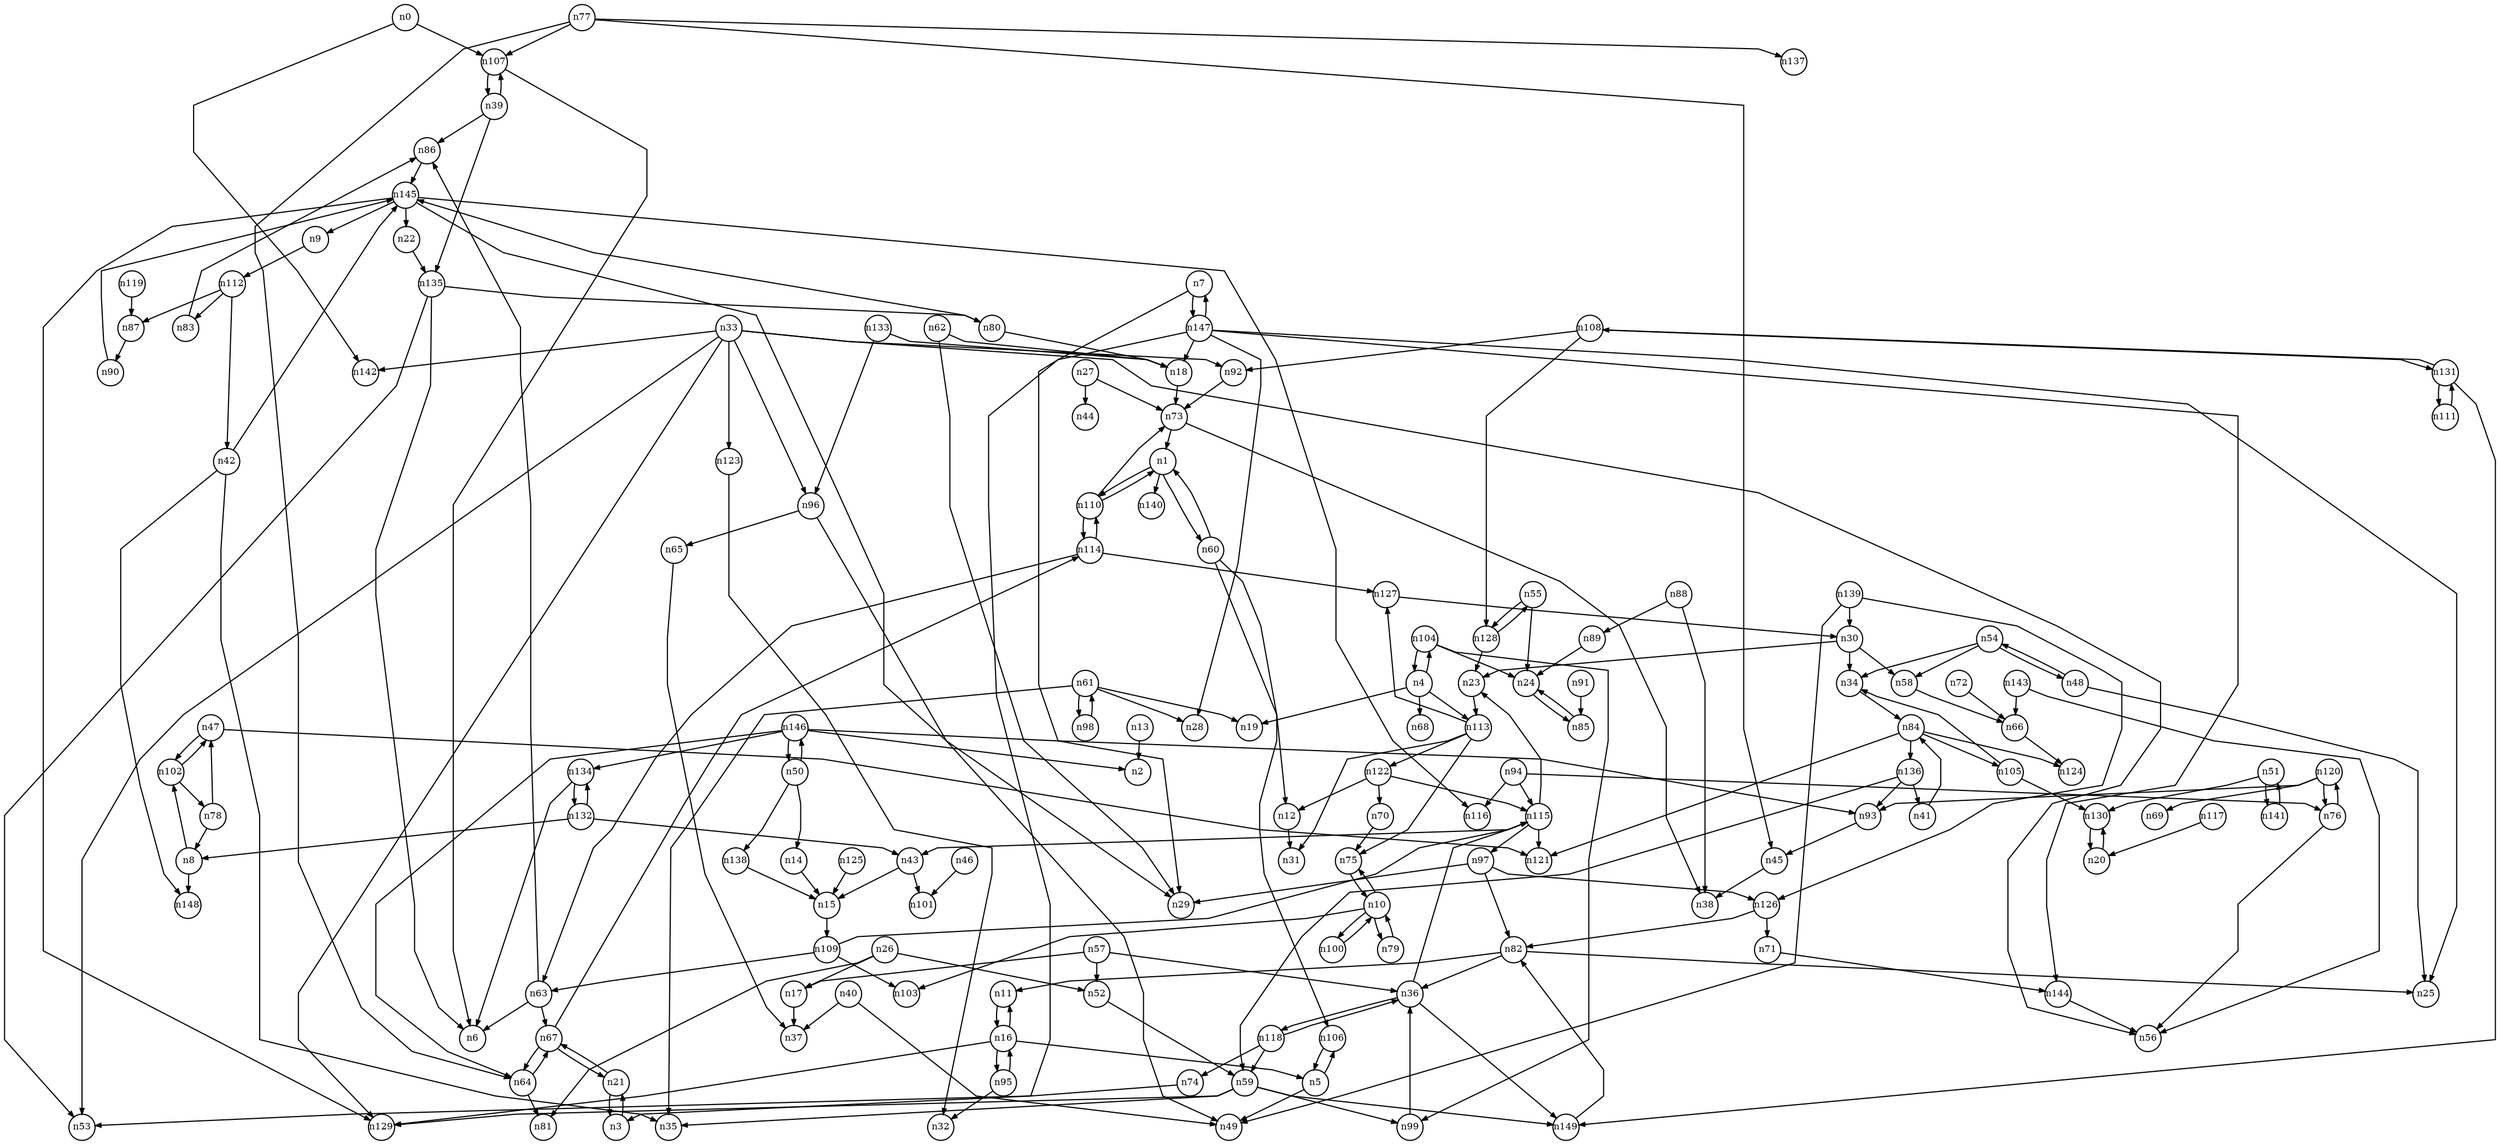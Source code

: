 digraph G{
splines=polyline;
ranksep=0.22;
nodesep=0.22;
nodesize=0.32;
fontsize=8
edge [arrowsize=0.5]
node [fontsize=8 shape=circle width=0.32 fixedsize=shape];

n107 -> n6
n107 -> n39
n0 -> n107
n0 -> n142
n60 -> n12
n60 -> n106
n60 -> n1
n1 -> n60
n1 -> n110
n1 -> n140
n110 -> n73
n110 -> n114
n110 -> n1
n4 -> n19
n4 -> n68
n4 -> n104
n4 -> n113
n104 -> n24
n104 -> n99
n104 -> n4
n113 -> n31
n113 -> n75
n113 -> n127
n113 -> n122
n5 -> n49
n5 -> n106
n106 -> n5
n7 -> n29
n7 -> n147
n8 -> n148
n8 -> n102
n112 -> n42
n112 -> n83
n112 -> n87
n9 -> n112
n75 -> n10
n10 -> n75
n10 -> n79
n10 -> n100
n10 -> n103
n79 -> n10
n100 -> n10
n12 -> n31
n13 -> n2
n15 -> n109
n14 -> n15
n16 -> n5
n16 -> n11
n16 -> n95
n16 -> n129
n11 -> n16
n95 -> n32
n95 -> n16
n17 -> n37
n73 -> n38
n73 -> n1
n18 -> n73
n130 -> n20
n20 -> n130
n3 -> n21
n21 -> n3
n21 -> n67
n135 -> n6
n135 -> n53
n135 -> n80
n22 -> n135
n23 -> n113
n85 -> n24
n24 -> n85
n26 -> n17
n26 -> n52
n26 -> n81
n52 -> n59
n27 -> n44
n27 -> n73
n30 -> n23
n30 -> n34
n30 -> n58
n34 -> n84
n58 -> n66
n33 -> n53
n33 -> n56
n33 -> n92
n33 -> n96
n33 -> n123
n33 -> n129
n33 -> n142
n92 -> n73
n96 -> n49
n96 -> n65
n123 -> n32
n115 -> n23
n115 -> n43
n115 -> n97
n115 -> n121
n36 -> n115
n36 -> n118
n36 -> n149
n118 -> n59
n118 -> n74
n118 -> n36
n149 -> n82
n86 -> n145
n39 -> n86
n39 -> n107
n39 -> n135
n40 -> n37
n40 -> n49
n42 -> n35
n42 -> n148
n42 -> n145
n43 -> n15
n43 -> n101
n45 -> n38
n46 -> n101
n102 -> n78
n102 -> n47
n47 -> n102
n47 -> n121
n48 -> n25
n48 -> n54
n50 -> n14
n50 -> n138
n50 -> n146
n138 -> n15
n51 -> n130
n51 -> n141
n141 -> n51
n59 -> n35
n59 -> n99
n59 -> n129
n59 -> n149
n54 -> n34
n54 -> n48
n54 -> n58
n55 -> n24
n55 -> n128
n128 -> n23
n128 -> n55
n57 -> n17
n57 -> n36
n57 -> n52
n66 -> n124
n99 -> n36
n61 -> n19
n61 -> n28
n61 -> n35
n61 -> n98
n62 -> n18
n62 -> n29
n63 -> n6
n63 -> n86
n63 -> n67
n64 -> n81
n64 -> n67
n65 -> n37
n67 -> n21
n67 -> n64
n67 -> n114
n114 -> n63
n114 -> n127
n114 -> n110
n70 -> n75
n144 -> n56
n71 -> n144
n72 -> n66
n74 -> n53
n76 -> n56
n76 -> n120
n77 -> n45
n77 -> n64
n77 -> n107
n77 -> n137
n78 -> n8
n78 -> n47
n80 -> n18
n80 -> n145
n145 -> n9
n145 -> n22
n145 -> n29
n145 -> n116
n145 -> n129
n82 -> n11
n82 -> n25
n82 -> n36
n83 -> n86
n105 -> n34
n105 -> n130
n84 -> n105
n84 -> n121
n84 -> n124
n84 -> n136
n136 -> n41
n136 -> n59
n136 -> n93
n90 -> n145
n87 -> n90
n88 -> n38
n88 -> n89
n89 -> n24
n91 -> n85
n93 -> n45
n94 -> n76
n94 -> n115
n94 -> n116
n97 -> n29
n97 -> n126
n97 -> n82
n126 -> n71
n126 -> n82
n98 -> n61
n108 -> n92
n108 -> n128
n108 -> n131
n131 -> n111
n131 -> n149
n131 -> n108
n109 -> n63
n109 -> n103
n109 -> n115
n127 -> n30
n117 -> n20
n119 -> n87
n120 -> n69
n120 -> n76
n120 -> n93
n122 -> n12
n122 -> n70
n122 -> n115
n125 -> n15
n111 -> n131
n132 -> n8
n132 -> n43
n132 -> n134
n134 -> n6
n134 -> n132
n133 -> n18
n133 -> n96
n41 -> n84
n139 -> n30
n139 -> n49
n139 -> n126
n143 -> n56
n143 -> n66
n146 -> n2
n146 -> n50
n146 -> n64
n146 -> n93
n146 -> n134
n147 -> n3
n147 -> n7
n147 -> n18
n147 -> n25
n147 -> n28
n147 -> n144
}
